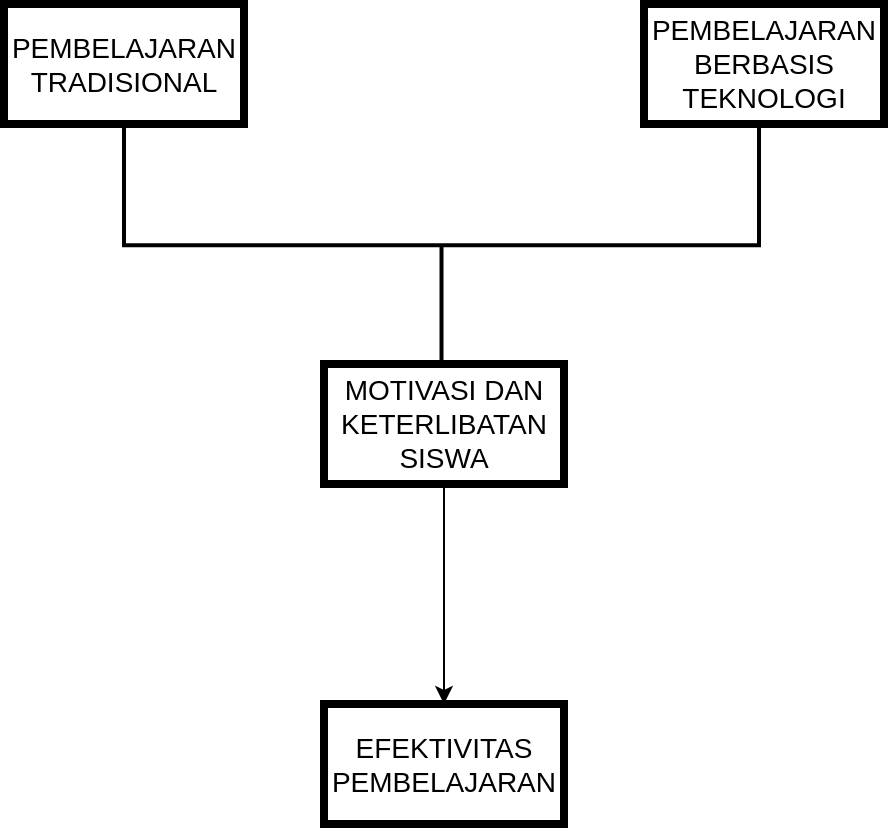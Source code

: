 <mxfile version="24.4.15" type="github">
  <diagram name="Page-1" id="kmFttaCbBJi7w1r8pD4a">
    <mxGraphModel dx="1914" dy="966" grid="1" gridSize="10" guides="1" tooltips="1" connect="1" arrows="1" fold="1" page="1" pageScale="1" pageWidth="850" pageHeight="1100" math="0" shadow="0">
      <root>
        <mxCell id="0" />
        <mxCell id="1" parent="0" />
        <mxCell id="aaxU_RlbdLB9UW62mv6u-13" value="PEMBELAJARAN TRADISIONAL" style="rounded=0;whiteSpace=wrap;html=1;fontSize=14;strokeWidth=4;" vertex="1" parent="1">
          <mxGeometry x="180" y="380" width="120" height="60" as="geometry" />
        </mxCell>
        <mxCell id="aaxU_RlbdLB9UW62mv6u-15" value="PEMBELAJARAN BERBASIS TEKNOLOGI" style="rounded=0;whiteSpace=wrap;html=1;fontSize=14;strokeWidth=4;" vertex="1" parent="1">
          <mxGeometry x="500" y="380" width="120" height="60" as="geometry" />
        </mxCell>
        <mxCell id="aaxU_RlbdLB9UW62mv6u-22" style="edgeStyle=orthogonalEdgeStyle;rounded=0;orthogonalLoop=1;jettySize=auto;html=1;exitX=0.5;exitY=1;exitDx=0;exitDy=0;entryX=0.5;entryY=0;entryDx=0;entryDy=0;" edge="1" parent="1" source="aaxU_RlbdLB9UW62mv6u-17" target="aaxU_RlbdLB9UW62mv6u-19">
          <mxGeometry relative="1" as="geometry" />
        </mxCell>
        <mxCell id="aaxU_RlbdLB9UW62mv6u-17" value="MOTIVASI DAN KETERLIBATAN SISWA" style="rounded=0;whiteSpace=wrap;html=1;fontSize=14;strokeWidth=4;" vertex="1" parent="1">
          <mxGeometry x="340" y="560" width="120" height="60" as="geometry" />
        </mxCell>
        <mxCell id="aaxU_RlbdLB9UW62mv6u-19" value="EFEKTIVITAS PEMBELAJARAN" style="rounded=0;whiteSpace=wrap;html=1;fontSize=14;strokeWidth=4;" vertex="1" parent="1">
          <mxGeometry x="340" y="730" width="120" height="60" as="geometry" />
        </mxCell>
        <mxCell id="aaxU_RlbdLB9UW62mv6u-20" value="" style="strokeWidth=2;html=1;shape=mxgraph.flowchart.annotation_2;align=left;labelPosition=right;pointerEvents=1;rotation=-90;" vertex="1" parent="1">
          <mxGeometry x="338.13" y="341.88" width="121.25" height="317.5" as="geometry" />
        </mxCell>
      </root>
    </mxGraphModel>
  </diagram>
</mxfile>
